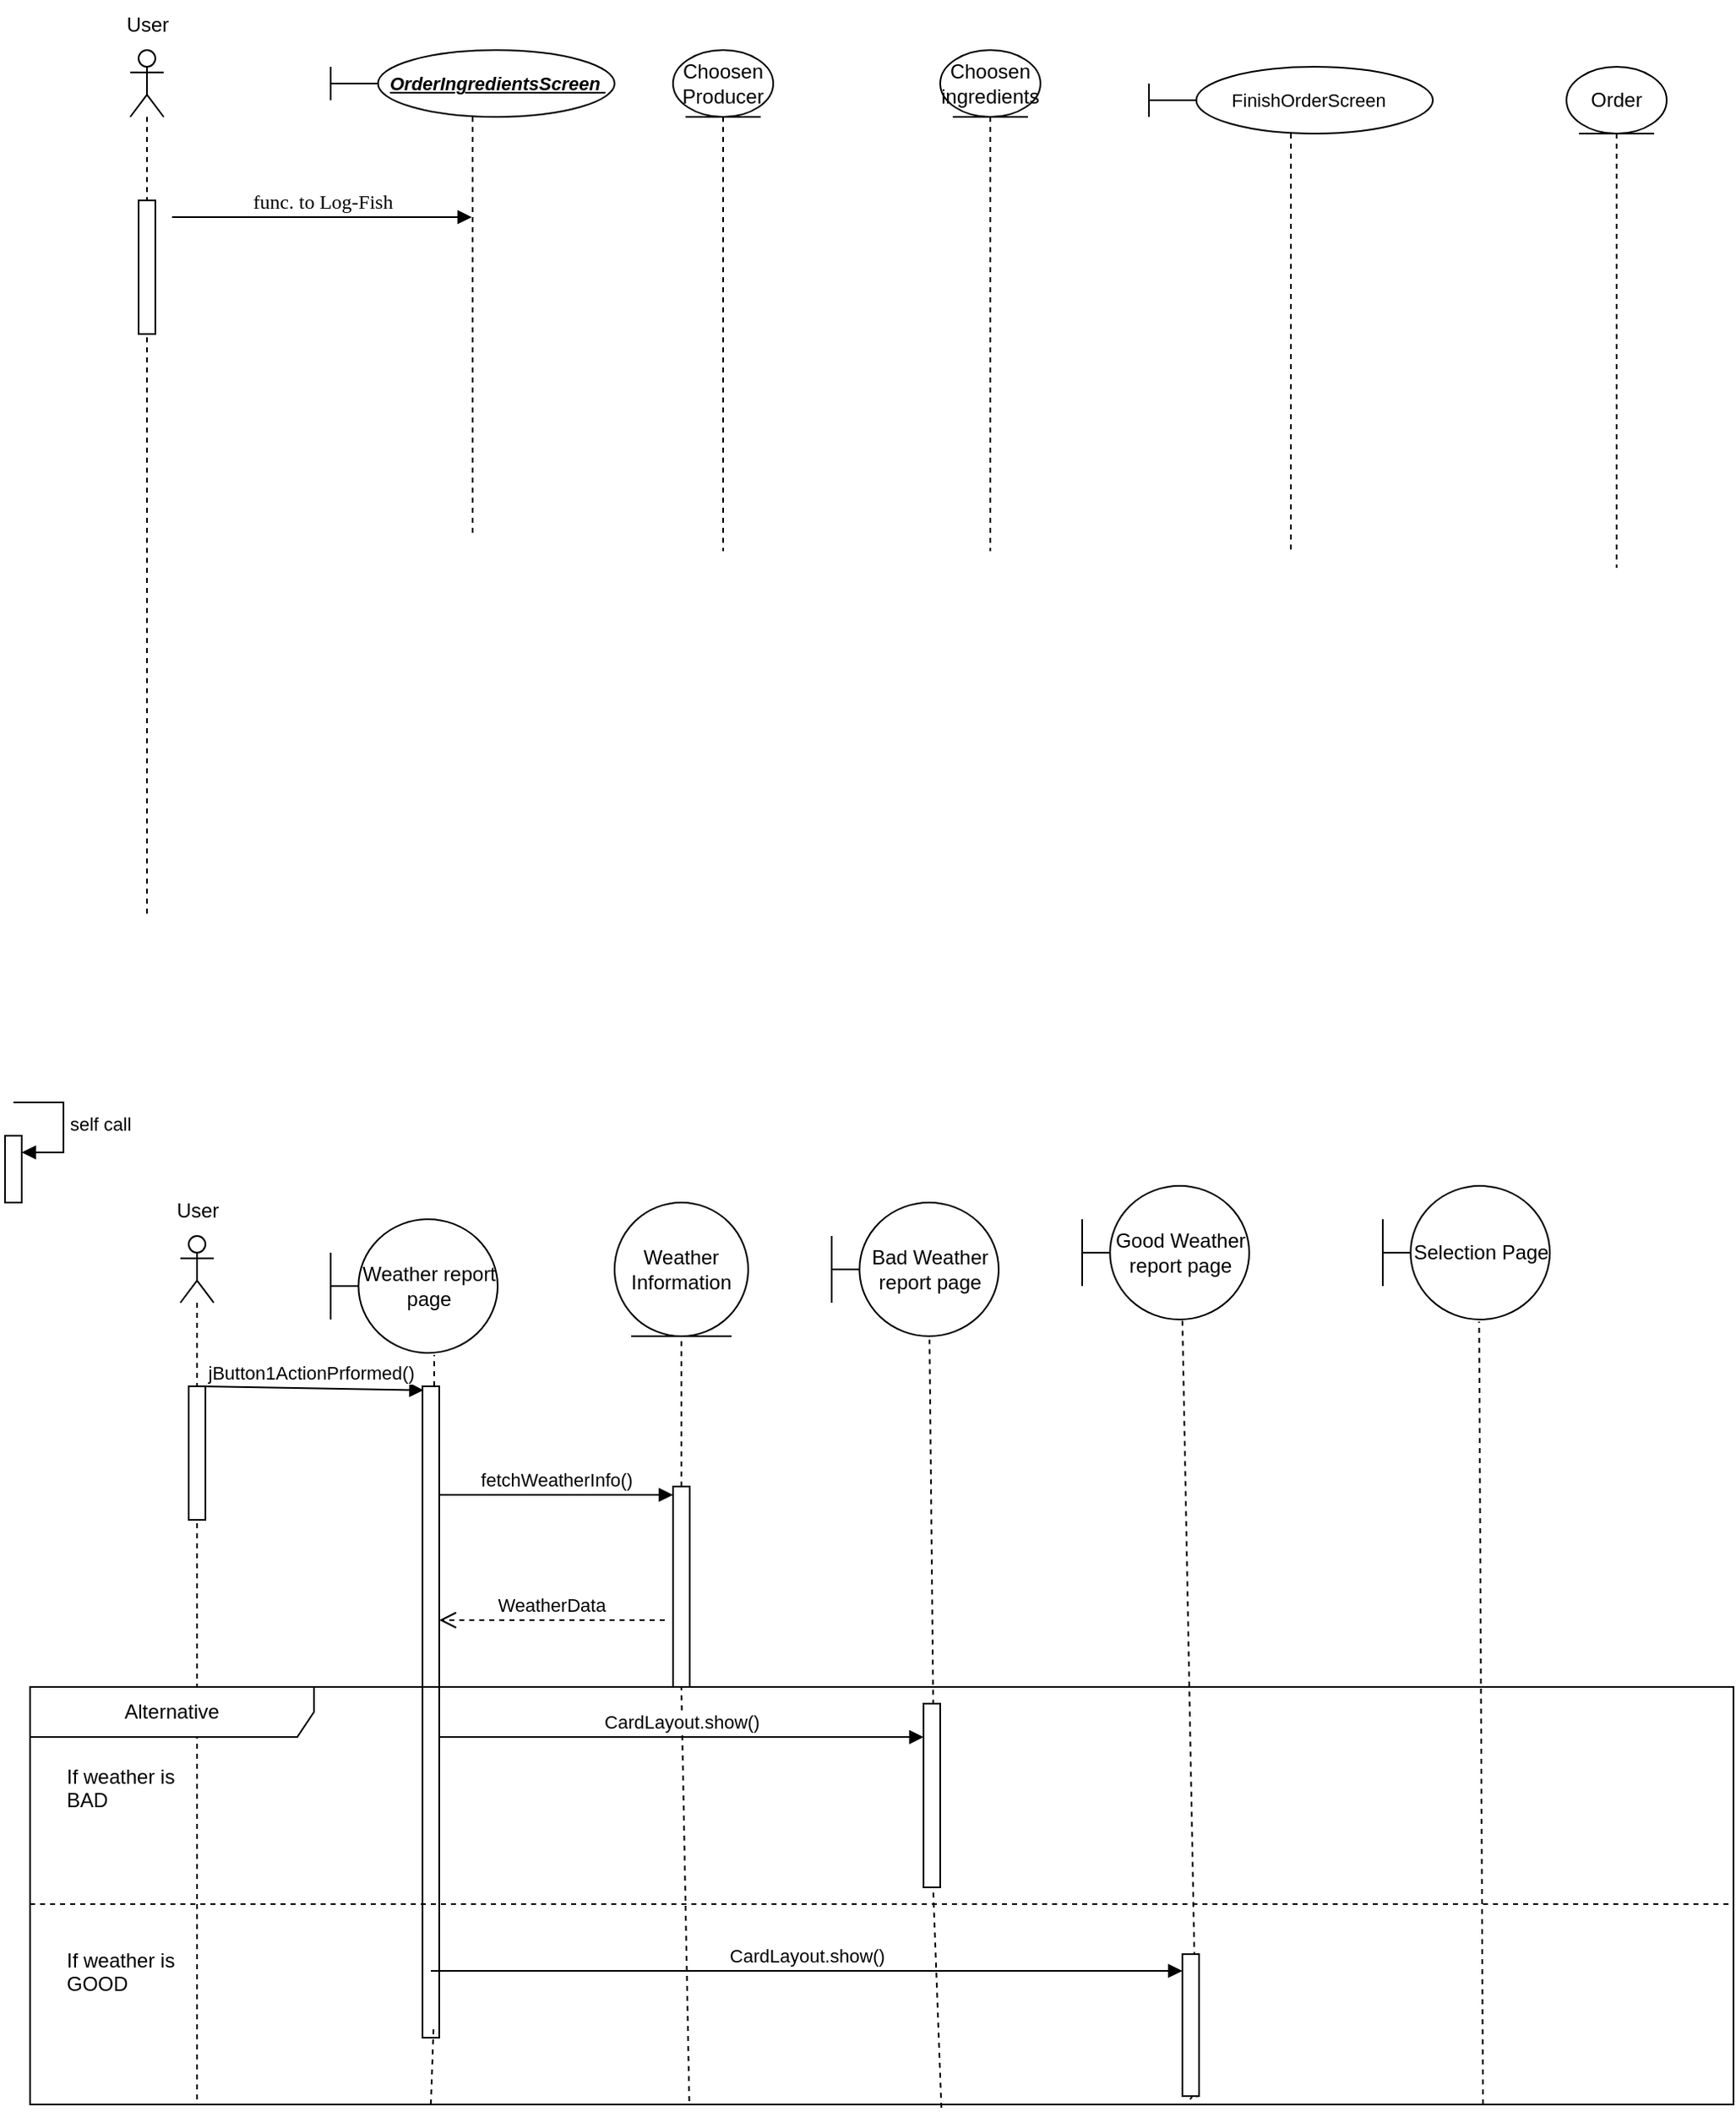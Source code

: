 <mxfile version="26.3.0">
  <diagram name="Page-1" id="13e1069c-82ec-6db2-03f1-153e76fe0fe0">
    <mxGraphModel dx="1026" dy="534" grid="1" gridSize="10" guides="1" tooltips="1" connect="1" arrows="1" fold="1" page="1" pageScale="1" pageWidth="1100" pageHeight="850" background="none" math="0" shadow="0">
      <root>
        <mxCell id="0" />
        <mxCell id="1" parent="0" />
        <mxCell id="7baba1c4bc27f4b0-11" value="func. to Log-Fish" style="html=1;verticalAlign=bottom;endArrow=block;labelBackgroundColor=none;fontFamily=Verdana;fontSize=12;edgeStyle=elbowEdgeStyle;elbow=vertical;" parent="1" target="ptXpOsHb1rW9kHSBrW4N-13" edge="1">
          <mxGeometry relative="1" as="geometry">
            <mxPoint x="145" y="180" as="sourcePoint" />
            <mxPoint x="250" y="180" as="targetPoint" />
          </mxGeometry>
        </mxCell>
        <mxCell id="y89Sq5UwFjBW83TxMpA--3" value="Weather report page" style="shape=umlBoundary;whiteSpace=wrap;html=1;" parent="1" vertex="1">
          <mxGeometry x="240" y="780" width="100" height="80" as="geometry" />
        </mxCell>
        <mxCell id="y89Sq5UwFjBW83TxMpA--4" value="Bad Weather report page" style="shape=umlBoundary;whiteSpace=wrap;html=1;" parent="1" vertex="1">
          <mxGeometry x="540" y="770" width="100" height="80" as="geometry" />
        </mxCell>
        <mxCell id="y89Sq5UwFjBW83TxMpA--5" value="Good Weather report page" style="shape=umlBoundary;whiteSpace=wrap;html=1;" parent="1" vertex="1">
          <mxGeometry x="690" y="760" width="100" height="80" as="geometry" />
        </mxCell>
        <mxCell id="y89Sq5UwFjBW83TxMpA--6" value="Selection Page" style="shape=umlBoundary;whiteSpace=wrap;html=1;" parent="1" vertex="1">
          <mxGeometry x="870" y="760" width="100" height="80" as="geometry" />
        </mxCell>
        <mxCell id="y89Sq5UwFjBW83TxMpA--12" value="" style="shape=umlLifeline;perimeter=lifelinePerimeter;whiteSpace=wrap;html=1;container=1;dropTarget=0;collapsible=0;recursiveResize=0;outlineConnect=0;portConstraint=eastwest;newEdgeStyle={&quot;curved&quot;:0,&quot;rounded&quot;:0};participant=umlActor;" parent="1" vertex="1">
          <mxGeometry x="150" y="790" width="20" height="520" as="geometry" />
        </mxCell>
        <mxCell id="y89Sq5UwFjBW83TxMpA--11" value="" style="html=1;points=[[0,0,0,0,5],[0,1,0,0,-5],[1,0,0,0,5],[1,1,0,0,-5]];perimeter=orthogonalPerimeter;outlineConnect=0;targetShapes=umlLifeline;portConstraint=eastwest;newEdgeStyle={&quot;curved&quot;:0,&quot;rounded&quot;:0};" parent="y89Sq5UwFjBW83TxMpA--12" vertex="1">
          <mxGeometry x="5" y="90" width="10" height="80" as="geometry" />
        </mxCell>
        <mxCell id="y89Sq5UwFjBW83TxMpA--13" value="User" style="text;html=1;align=center;verticalAlign=middle;resizable=0;points=[];autosize=1;strokeColor=none;fillColor=none;" parent="1" vertex="1">
          <mxGeometry x="135" y="760" width="50" height="30" as="geometry" />
        </mxCell>
        <mxCell id="y89Sq5UwFjBW83TxMpA--15" value="" style="html=1;verticalAlign=bottom;endArrow=none;dashed=1;labelBackgroundColor=none;fontFamily=Verdana;fontSize=12;elbow=vertical;startFill=0;entryX=0.62;entryY=1.016;entryDx=0;entryDy=0;entryPerimeter=0;" parent="1" source="y89Sq5UwFjBW83TxMpA--20" target="y89Sq5UwFjBW83TxMpA--3" edge="1">
          <mxGeometry relative="1" as="geometry">
            <mxPoint x="290" y="880" as="targetPoint" />
            <mxPoint x="302" y="1150" as="sourcePoint" />
          </mxGeometry>
        </mxCell>
        <mxCell id="y89Sq5UwFjBW83TxMpA--16" value="" style="html=1;verticalAlign=bottom;endArrow=none;dashed=1;labelBackgroundColor=none;fontFamily=Verdana;fontSize=12;elbow=vertical;startFill=0;entryX=0.586;entryY=1.027;entryDx=0;entryDy=0;entryPerimeter=0;exitX=0.691;exitY=0.988;exitDx=0;exitDy=0;exitPerimeter=0;" parent="1" source="y89Sq5UwFjBW83TxMpA--36" target="y89Sq5UwFjBW83TxMpA--4" edge="1">
          <mxGeometry relative="1" as="geometry">
            <mxPoint x="449.57" y="910" as="targetPoint" />
            <mxPoint x="599" y="1160" as="sourcePoint" />
          </mxGeometry>
        </mxCell>
        <mxCell id="y89Sq5UwFjBW83TxMpA--17" value="" style="html=1;verticalAlign=bottom;endArrow=none;dashed=1;labelBackgroundColor=none;fontFamily=Verdana;fontSize=12;elbow=vertical;startFill=0;entryX=0.577;entryY=1.016;entryDx=0;entryDy=0;entryPerimeter=0;" parent="1" target="y89Sq5UwFjBW83TxMpA--6" edge="1">
          <mxGeometry relative="1" as="geometry">
            <mxPoint x="890" y="940" as="targetPoint" />
            <mxPoint x="930" y="1310" as="sourcePoint" />
          </mxGeometry>
        </mxCell>
        <mxCell id="y89Sq5UwFjBW83TxMpA--18" value="" style="html=1;verticalAlign=bottom;endArrow=none;dashed=1;labelBackgroundColor=none;fontFamily=Verdana;fontSize=12;elbow=vertical;startFill=0;entryX=0.6;entryY=1;entryDx=0;entryDy=0;entryPerimeter=0;exitX=0.877;exitY=1.008;exitDx=0;exitDy=0;exitPerimeter=0;" parent="1" source="y89Sq5UwFjBW83TxMpA--39" target="y89Sq5UwFjBW83TxMpA--5" edge="1">
          <mxGeometry relative="1" as="geometry">
            <mxPoint x="740" y="950" as="targetPoint" />
            <mxPoint x="670" y="1320" as="sourcePoint" />
          </mxGeometry>
        </mxCell>
        <mxCell id="y89Sq5UwFjBW83TxMpA--19" value="jButton1ActionPrformed()" style="html=1;verticalAlign=bottom;endArrow=block;curved=0;rounded=0;entryX=0.064;entryY=0.006;entryDx=0;entryDy=0;entryPerimeter=0;" parent="1" target="y89Sq5UwFjBW83TxMpA--20" edge="1">
          <mxGeometry width="80" relative="1" as="geometry">
            <mxPoint x="160" y="880" as="sourcePoint" />
            <mxPoint x="290" y="880" as="targetPoint" />
          </mxGeometry>
        </mxCell>
        <mxCell id="y89Sq5UwFjBW83TxMpA--20" value="" style="html=1;points=[[0,0,0,0,5],[0,1,0,0,-5],[1,0,0,0,5],[1,1,0,0,-5]];perimeter=orthogonalPerimeter;outlineConnect=0;targetShapes=umlLifeline;portConstraint=eastwest;newEdgeStyle={&quot;curved&quot;:0,&quot;rounded&quot;:0};" parent="1" vertex="1">
          <mxGeometry x="295" y="880" width="10" height="390" as="geometry" />
        </mxCell>
        <mxCell id="y89Sq5UwFjBW83TxMpA--22" value="Weather Information" style="ellipse;shape=umlEntity;whiteSpace=wrap;html=1;" parent="1" vertex="1">
          <mxGeometry x="410" y="770" width="80" height="80" as="geometry" />
        </mxCell>
        <mxCell id="y89Sq5UwFjBW83TxMpA--24" value="" style="html=1;verticalAlign=bottom;endArrow=none;dashed=1;labelBackgroundColor=none;fontFamily=Verdana;fontSize=12;elbow=vertical;startFill=0;entryX=0.5;entryY=1;entryDx=0;entryDy=0;" parent="1" source="y89Sq5UwFjBW83TxMpA--25" target="y89Sq5UwFjBW83TxMpA--22" edge="1">
          <mxGeometry relative="1" as="geometry">
            <mxPoint x="460" y="953" as="targetPoint" />
            <mxPoint x="450" y="1150" as="sourcePoint" />
          </mxGeometry>
        </mxCell>
        <mxCell id="y89Sq5UwFjBW83TxMpA--26" value="" style="html=1;verticalAlign=bottom;endArrow=none;dashed=1;labelBackgroundColor=none;fontFamily=Verdana;fontSize=12;elbow=vertical;startFill=0;entryX=0.5;entryY=1;entryDx=0;entryDy=0;exitX=0.387;exitY=0.992;exitDx=0;exitDy=0;exitPerimeter=0;" parent="1" source="y89Sq5UwFjBW83TxMpA--31" target="y89Sq5UwFjBW83TxMpA--25" edge="1">
          <mxGeometry relative="1" as="geometry">
            <mxPoint x="450" y="850" as="targetPoint" />
            <mxPoint x="450" y="1150" as="sourcePoint" />
          </mxGeometry>
        </mxCell>
        <mxCell id="y89Sq5UwFjBW83TxMpA--25" value="" style="html=1;points=[[0,0,0,0,5],[0,1,0,0,-5],[1,0,0,0,5],[1,1,0,0,-5]];perimeter=orthogonalPerimeter;outlineConnect=0;targetShapes=umlLifeline;portConstraint=eastwest;newEdgeStyle={&quot;curved&quot;:0,&quot;rounded&quot;:0};" parent="1" vertex="1">
          <mxGeometry x="445" y="940" width="10" height="120" as="geometry" />
        </mxCell>
        <mxCell id="y89Sq5UwFjBW83TxMpA--29" value="fetchWeatherInfo()" style="html=1;verticalAlign=bottom;endArrow=block;curved=0;rounded=0;entryX=0;entryY=0;entryDx=0;entryDy=5;entryPerimeter=0;" parent="1" source="y89Sq5UwFjBW83TxMpA--20" target="y89Sq5UwFjBW83TxMpA--25" edge="1">
          <mxGeometry width="80" relative="1" as="geometry">
            <mxPoint x="305" y="910" as="sourcePoint" />
            <mxPoint x="441" y="911" as="targetPoint" />
          </mxGeometry>
        </mxCell>
        <mxCell id="y89Sq5UwFjBW83TxMpA--30" value="WeatherData" style="html=1;verticalAlign=bottom;endArrow=open;dashed=1;endSize=8;curved=0;rounded=0;" parent="1" target="y89Sq5UwFjBW83TxMpA--20" edge="1">
          <mxGeometry x="0.007" relative="1" as="geometry">
            <mxPoint x="440" y="1020" as="sourcePoint" />
            <mxPoint x="500" y="1040" as="targetPoint" />
            <mxPoint as="offset" />
          </mxGeometry>
        </mxCell>
        <mxCell id="y89Sq5UwFjBW83TxMpA--31" value="Alternative" style="shape=umlFrame;whiteSpace=wrap;html=1;pointerEvents=0;recursiveResize=0;container=1;collapsible=0;width=170;" parent="1" vertex="1">
          <mxGeometry x="60" y="1060" width="1020" height="250" as="geometry" />
        </mxCell>
        <mxCell id="y89Sq5UwFjBW83TxMpA--32" value="&lt;div&gt;If weather is&amp;nbsp;&lt;/div&gt;&lt;div&gt;BAD&lt;/div&gt;" style="text;html=1;" parent="y89Sq5UwFjBW83TxMpA--31" vertex="1">
          <mxGeometry width="100" height="20" relative="1" as="geometry">
            <mxPoint x="20" y="40" as="offset" />
          </mxGeometry>
        </mxCell>
        <mxCell id="y89Sq5UwFjBW83TxMpA--33" value="&lt;div&gt;If weather is &lt;br&gt;&lt;/div&gt;&lt;div&gt;GOOD&lt;/div&gt;" style="line;strokeWidth=1;dashed=1;labelPosition=center;verticalLabelPosition=bottom;align=left;verticalAlign=top;spacingLeft=20;spacingTop=15;html=1;whiteSpace=wrap;" parent="y89Sq5UwFjBW83TxMpA--31" vertex="1">
          <mxGeometry y="125" width="1020" height="10" as="geometry" />
        </mxCell>
        <mxCell id="y89Sq5UwFjBW83TxMpA--21" value="" style="html=1;verticalAlign=bottom;endArrow=none;dashed=1;labelBackgroundColor=none;fontFamily=Verdana;fontSize=12;elbow=vertical;startFill=0;exitX=0.308;exitY=1.012;exitDx=0;exitDy=0;exitPerimeter=0;entryX=1;entryY=1;entryDx=0;entryDy=-5;entryPerimeter=0;" parent="y89Sq5UwFjBW83TxMpA--31" edge="1">
          <mxGeometry relative="1" as="geometry">
            <mxPoint x="241.68" y="202" as="targetPoint" />
            <mxPoint x="240.0" y="250" as="sourcePoint" />
          </mxGeometry>
        </mxCell>
        <mxCell id="y89Sq5UwFjBW83TxMpA--38" value="CardLayout.show()" style="html=1;verticalAlign=bottom;endArrow=block;curved=0;rounded=0;entryX=0;entryY=0.182;entryDx=0;entryDy=0;entryPerimeter=0;" edge="1" parent="y89Sq5UwFjBW83TxMpA--31" target="y89Sq5UwFjBW83TxMpA--36">
          <mxGeometry width="80" relative="1" as="geometry">
            <mxPoint x="245" y="30" as="sourcePoint" />
            <mxPoint x="535" y="30" as="targetPoint" />
          </mxGeometry>
        </mxCell>
        <mxCell id="y89Sq5UwFjBW83TxMpA--41" value="CardLayout.show()" style="html=1;verticalAlign=bottom;endArrow=block;curved=0;rounded=0;" edge="1" parent="y89Sq5UwFjBW83TxMpA--31" target="y89Sq5UwFjBW83TxMpA--39">
          <mxGeometry width="80" relative="1" as="geometry">
            <mxPoint x="240" y="170" as="sourcePoint" />
            <mxPoint x="530" y="170" as="targetPoint" />
          </mxGeometry>
        </mxCell>
        <mxCell id="y89Sq5UwFjBW83TxMpA--39" value="" style="html=1;points=[[0,0,0,0,5],[0,1,0,0,-5],[1,0,0,0,5],[1,1,0,0,-5]];perimeter=orthogonalPerimeter;outlineConnect=0;targetShapes=umlLifeline;portConstraint=eastwest;newEdgeStyle={&quot;curved&quot;:0,&quot;rounded&quot;:0};" vertex="1" parent="y89Sq5UwFjBW83TxMpA--31">
          <mxGeometry x="690" y="160" width="10" height="85" as="geometry" />
        </mxCell>
        <mxCell id="y89Sq5UwFjBW83TxMpA--40" value="" style="html=1;verticalAlign=bottom;endArrow=none;dashed=1;labelBackgroundColor=none;fontFamily=Verdana;fontSize=12;elbow=vertical;startFill=0;entryX=0.6;entryY=1;entryDx=0;entryDy=0;entryPerimeter=0;exitX=0.681;exitY=0.988;exitDx=0;exitDy=0;exitPerimeter=0;" edge="1" parent="y89Sq5UwFjBW83TxMpA--31" source="y89Sq5UwFjBW83TxMpA--31" target="y89Sq5UwFjBW83TxMpA--39">
          <mxGeometry relative="1" as="geometry">
            <mxPoint x="690" y="-220" as="targetPoint" />
            <mxPoint x="693" y="252" as="sourcePoint" />
          </mxGeometry>
        </mxCell>
        <mxCell id="y89Sq5UwFjBW83TxMpA--37" value="" style="html=1;verticalAlign=bottom;endArrow=none;dashed=1;labelBackgroundColor=none;fontFamily=Verdana;fontSize=12;elbow=vertical;startFill=0;entryX=0.586;entryY=1.027;entryDx=0;entryDy=0;entryPerimeter=0;exitX=0.535;exitY=1.008;exitDx=0;exitDy=0;exitPerimeter=0;" parent="1" source="y89Sq5UwFjBW83TxMpA--31" target="y89Sq5UwFjBW83TxMpA--36" edge="1">
          <mxGeometry relative="1" as="geometry">
            <mxPoint x="599" y="852" as="targetPoint" />
            <mxPoint x="606" y="1307" as="sourcePoint" />
          </mxGeometry>
        </mxCell>
        <mxCell id="y89Sq5UwFjBW83TxMpA--36" value="" style="html=1;points=[[0,0,0,0,5],[0,1,0,0,-5],[1,0,0,0,5],[1,1,0,0,-5]];perimeter=orthogonalPerimeter;outlineConnect=0;targetShapes=umlLifeline;portConstraint=eastwest;newEdgeStyle={&quot;curved&quot;:0,&quot;rounded&quot;:0};" parent="1" vertex="1">
          <mxGeometry x="595" y="1070" width="10" height="110" as="geometry" />
        </mxCell>
        <mxCell id="ptXpOsHb1rW9kHSBrW4N-4" value="" style="shape=umlLifeline;perimeter=lifelinePerimeter;whiteSpace=wrap;html=1;container=1;dropTarget=0;collapsible=0;recursiveResize=0;outlineConnect=0;portConstraint=eastwest;newEdgeStyle={&quot;curved&quot;:0,&quot;rounded&quot;:0};participant=umlActor;" vertex="1" parent="1">
          <mxGeometry x="120" y="80" width="20" height="520" as="geometry" />
        </mxCell>
        <mxCell id="ptXpOsHb1rW9kHSBrW4N-5" value="" style="html=1;points=[[0,0,0,0,5],[0,1,0,0,-5],[1,0,0,0,5],[1,1,0,0,-5]];perimeter=orthogonalPerimeter;outlineConnect=0;targetShapes=umlLifeline;portConstraint=eastwest;newEdgeStyle={&quot;curved&quot;:0,&quot;rounded&quot;:0};" vertex="1" parent="ptXpOsHb1rW9kHSBrW4N-4">
          <mxGeometry x="5" y="90" width="10" height="80" as="geometry" />
        </mxCell>
        <mxCell id="ptXpOsHb1rW9kHSBrW4N-6" value="User" style="text;html=1;align=center;verticalAlign=middle;resizable=0;points=[];autosize=1;strokeColor=none;fillColor=none;" vertex="1" parent="1">
          <mxGeometry x="105" y="50" width="50" height="30" as="geometry" />
        </mxCell>
        <mxCell id="ptXpOsHb1rW9kHSBrW4N-8" value="" style="html=1;points=[[0,0,0,0,5],[0,1,0,0,-5],[1,0,0,0,5],[1,1,0,0,-5]];perimeter=orthogonalPerimeter;outlineConnect=0;targetShapes=umlLifeline;portConstraint=eastwest;newEdgeStyle={&quot;curved&quot;:0,&quot;rounded&quot;:0};" vertex="1" parent="1">
          <mxGeometry x="45" y="730" width="10" height="40" as="geometry" />
        </mxCell>
        <mxCell id="ptXpOsHb1rW9kHSBrW4N-9" value="self call" style="html=1;align=left;spacingLeft=2;endArrow=block;rounded=0;edgeStyle=orthogonalEdgeStyle;curved=0;rounded=0;" edge="1" target="ptXpOsHb1rW9kHSBrW4N-8" parent="1">
          <mxGeometry relative="1" as="geometry">
            <mxPoint x="50" y="710" as="sourcePoint" />
            <Array as="points">
              <mxPoint x="80" y="740" />
            </Array>
          </mxGeometry>
        </mxCell>
        <mxCell id="ptXpOsHb1rW9kHSBrW4N-11" value="Choosen&lt;br&gt;Producer" style="shape=umlLifeline;perimeter=lifelinePerimeter;whiteSpace=wrap;html=1;container=1;dropTarget=0;collapsible=0;recursiveResize=0;outlineConnect=0;portConstraint=eastwest;newEdgeStyle={&quot;curved&quot;:0,&quot;rounded&quot;:0};participant=umlEntity;" vertex="1" parent="1">
          <mxGeometry x="445" y="80" width="60" height="300" as="geometry" />
        </mxCell>
        <mxCell id="ptXpOsHb1rW9kHSBrW4N-12" value="Choosen&lt;br&gt;ingredients" style="shape=umlLifeline;perimeter=lifelinePerimeter;whiteSpace=wrap;html=1;container=1;dropTarget=0;collapsible=0;recursiveResize=0;outlineConnect=0;portConstraint=eastwest;newEdgeStyle={&quot;curved&quot;:0,&quot;rounded&quot;:0};participant=umlEntity;" vertex="1" parent="1">
          <mxGeometry x="605" y="80" width="60" height="300" as="geometry" />
        </mxCell>
        <mxCell id="ptXpOsHb1rW9kHSBrW4N-13" value="&amp;nbsp;&amp;nbsp;&amp;nbsp;&amp;nbsp;&amp;nbsp;&amp;nbsp;&amp;nbsp;&amp;nbsp; &lt;font style=&quot;font-size: 11px;&quot;&gt;&lt;b&gt;&lt;i&gt;&lt;u&gt;OrderIngredientsScreen&amp;nbsp; &lt;br&gt;&lt;/u&gt;&lt;/i&gt;&lt;/b&gt;&lt;/font&gt;" style="shape=umlLifeline;perimeter=lifelinePerimeter;whiteSpace=wrap;html=1;container=1;dropTarget=0;collapsible=0;recursiveResize=0;outlineConnect=0;portConstraint=eastwest;newEdgeStyle={&quot;curved&quot;:0,&quot;rounded&quot;:0};participant=umlBoundary;" vertex="1" parent="1">
          <mxGeometry x="240" y="80" width="170" height="290" as="geometry" />
        </mxCell>
        <mxCell id="ptXpOsHb1rW9kHSBrW4N-14" value="&lt;font style=&quot;font-size: 11px;&quot;&gt;&lt;span style=&quot;white-space: pre;&quot;&gt;&#x9;&lt;/span&gt;FinishOrderScreen&amp;nbsp; &lt;br&gt;&lt;/font&gt;" style="shape=umlLifeline;perimeter=lifelinePerimeter;whiteSpace=wrap;html=1;container=1;dropTarget=0;collapsible=0;recursiveResize=0;outlineConnect=0;portConstraint=eastwest;newEdgeStyle={&quot;curved&quot;:0,&quot;rounded&quot;:0};participant=umlBoundary;" vertex="1" parent="1">
          <mxGeometry x="730" y="90" width="170" height="290" as="geometry" />
        </mxCell>
        <mxCell id="ptXpOsHb1rW9kHSBrW4N-15" value="Order" style="shape=umlLifeline;perimeter=lifelinePerimeter;whiteSpace=wrap;html=1;container=1;dropTarget=0;collapsible=0;recursiveResize=0;outlineConnect=0;portConstraint=eastwest;newEdgeStyle={&quot;curved&quot;:0,&quot;rounded&quot;:0};participant=umlEntity;" vertex="1" parent="1">
          <mxGeometry x="980" y="90" width="60" height="300" as="geometry" />
        </mxCell>
      </root>
    </mxGraphModel>
  </diagram>
</mxfile>
